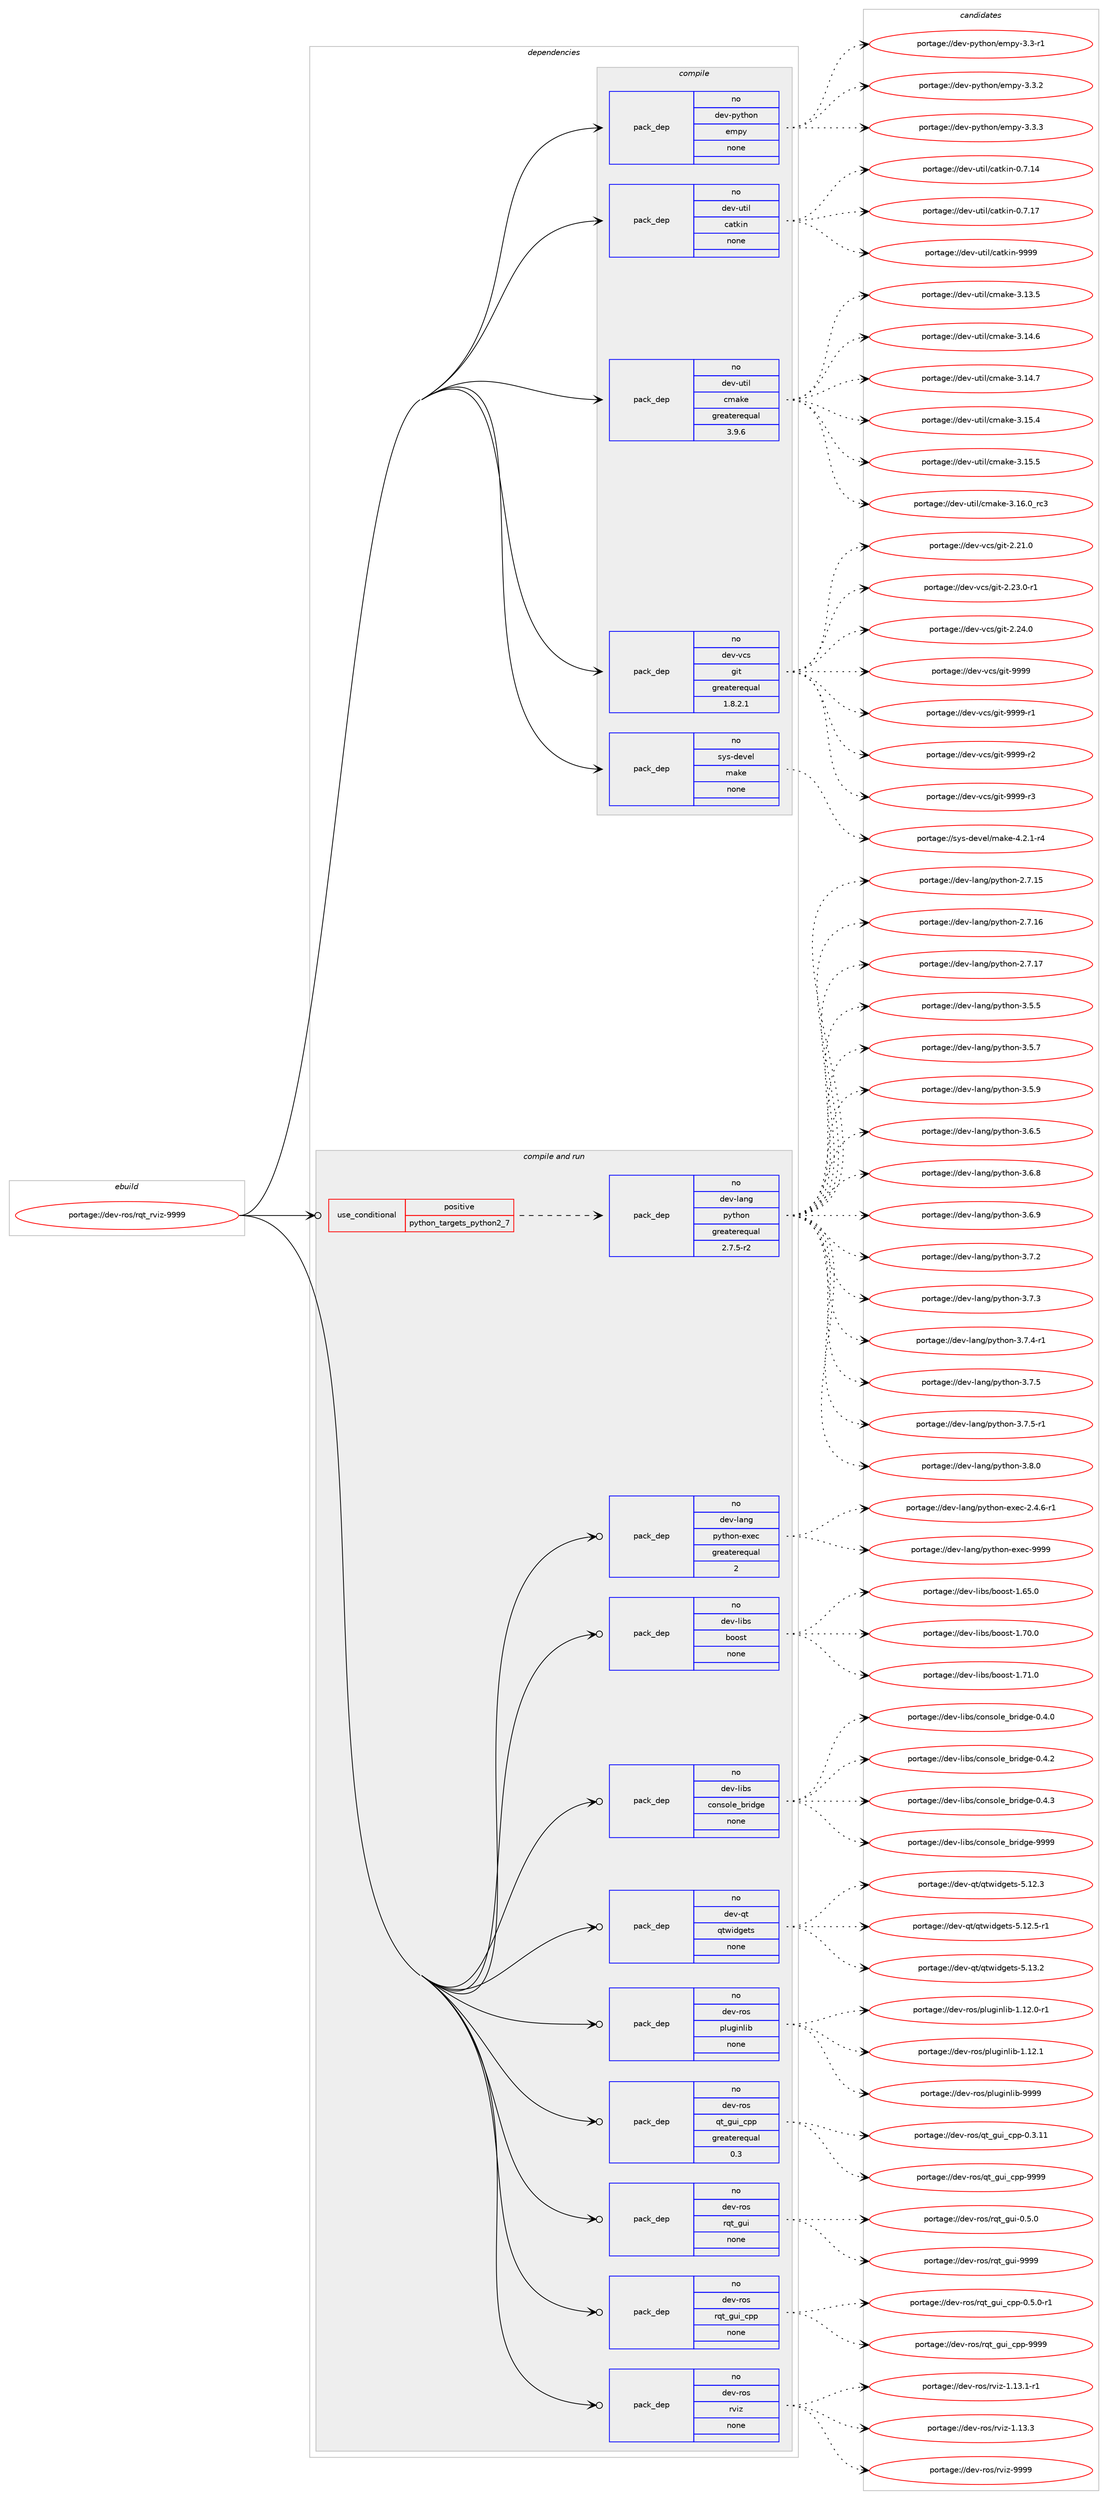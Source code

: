 digraph prolog {

# *************
# Graph options
# *************

newrank=true;
concentrate=true;
compound=true;
graph [rankdir=LR,fontname=Helvetica,fontsize=10,ranksep=1.5];#, ranksep=2.5, nodesep=0.2];
edge  [arrowhead=vee];
node  [fontname=Helvetica,fontsize=10];

# **********
# The ebuild
# **********

subgraph cluster_leftcol {
color=gray;
rank=same;
label=<<i>ebuild</i>>;
id [label="portage://dev-ros/rqt_rviz-9999", color=red, width=4, href="../dev-ros/rqt_rviz-9999.svg"];
}

# ****************
# The dependencies
# ****************

subgraph cluster_midcol {
color=gray;
label=<<i>dependencies</i>>;
subgraph cluster_compile {
fillcolor="#eeeeee";
style=filled;
label=<<i>compile</i>>;
subgraph pack153239 {
dependency201304 [label=<<TABLE BORDER="0" CELLBORDER="1" CELLSPACING="0" CELLPADDING="4" WIDTH="220"><TR><TD ROWSPAN="6" CELLPADDING="30">pack_dep</TD></TR><TR><TD WIDTH="110">no</TD></TR><TR><TD>dev-python</TD></TR><TR><TD>empy</TD></TR><TR><TD>none</TD></TR><TR><TD></TD></TR></TABLE>>, shape=none, color=blue];
}
id:e -> dependency201304:w [weight=20,style="solid",arrowhead="vee"];
subgraph pack153240 {
dependency201305 [label=<<TABLE BORDER="0" CELLBORDER="1" CELLSPACING="0" CELLPADDING="4" WIDTH="220"><TR><TD ROWSPAN="6" CELLPADDING="30">pack_dep</TD></TR><TR><TD WIDTH="110">no</TD></TR><TR><TD>dev-util</TD></TR><TR><TD>catkin</TD></TR><TR><TD>none</TD></TR><TR><TD></TD></TR></TABLE>>, shape=none, color=blue];
}
id:e -> dependency201305:w [weight=20,style="solid",arrowhead="vee"];
subgraph pack153241 {
dependency201306 [label=<<TABLE BORDER="0" CELLBORDER="1" CELLSPACING="0" CELLPADDING="4" WIDTH="220"><TR><TD ROWSPAN="6" CELLPADDING="30">pack_dep</TD></TR><TR><TD WIDTH="110">no</TD></TR><TR><TD>dev-util</TD></TR><TR><TD>cmake</TD></TR><TR><TD>greaterequal</TD></TR><TR><TD>3.9.6</TD></TR></TABLE>>, shape=none, color=blue];
}
id:e -> dependency201306:w [weight=20,style="solid",arrowhead="vee"];
subgraph pack153242 {
dependency201307 [label=<<TABLE BORDER="0" CELLBORDER="1" CELLSPACING="0" CELLPADDING="4" WIDTH="220"><TR><TD ROWSPAN="6" CELLPADDING="30">pack_dep</TD></TR><TR><TD WIDTH="110">no</TD></TR><TR><TD>dev-vcs</TD></TR><TR><TD>git</TD></TR><TR><TD>greaterequal</TD></TR><TR><TD>1.8.2.1</TD></TR></TABLE>>, shape=none, color=blue];
}
id:e -> dependency201307:w [weight=20,style="solid",arrowhead="vee"];
subgraph pack153243 {
dependency201308 [label=<<TABLE BORDER="0" CELLBORDER="1" CELLSPACING="0" CELLPADDING="4" WIDTH="220"><TR><TD ROWSPAN="6" CELLPADDING="30">pack_dep</TD></TR><TR><TD WIDTH="110">no</TD></TR><TR><TD>sys-devel</TD></TR><TR><TD>make</TD></TR><TR><TD>none</TD></TR><TR><TD></TD></TR></TABLE>>, shape=none, color=blue];
}
id:e -> dependency201308:w [weight=20,style="solid",arrowhead="vee"];
}
subgraph cluster_compileandrun {
fillcolor="#eeeeee";
style=filled;
label=<<i>compile and run</i>>;
subgraph cond44637 {
dependency201309 [label=<<TABLE BORDER="0" CELLBORDER="1" CELLSPACING="0" CELLPADDING="4"><TR><TD ROWSPAN="3" CELLPADDING="10">use_conditional</TD></TR><TR><TD>positive</TD></TR><TR><TD>python_targets_python2_7</TD></TR></TABLE>>, shape=none, color=red];
subgraph pack153244 {
dependency201310 [label=<<TABLE BORDER="0" CELLBORDER="1" CELLSPACING="0" CELLPADDING="4" WIDTH="220"><TR><TD ROWSPAN="6" CELLPADDING="30">pack_dep</TD></TR><TR><TD WIDTH="110">no</TD></TR><TR><TD>dev-lang</TD></TR><TR><TD>python</TD></TR><TR><TD>greaterequal</TD></TR><TR><TD>2.7.5-r2</TD></TR></TABLE>>, shape=none, color=blue];
}
dependency201309:e -> dependency201310:w [weight=20,style="dashed",arrowhead="vee"];
}
id:e -> dependency201309:w [weight=20,style="solid",arrowhead="odotvee"];
subgraph pack153245 {
dependency201311 [label=<<TABLE BORDER="0" CELLBORDER="1" CELLSPACING="0" CELLPADDING="4" WIDTH="220"><TR><TD ROWSPAN="6" CELLPADDING="30">pack_dep</TD></TR><TR><TD WIDTH="110">no</TD></TR><TR><TD>dev-lang</TD></TR><TR><TD>python-exec</TD></TR><TR><TD>greaterequal</TD></TR><TR><TD>2</TD></TR></TABLE>>, shape=none, color=blue];
}
id:e -> dependency201311:w [weight=20,style="solid",arrowhead="odotvee"];
subgraph pack153246 {
dependency201312 [label=<<TABLE BORDER="0" CELLBORDER="1" CELLSPACING="0" CELLPADDING="4" WIDTH="220"><TR><TD ROWSPAN="6" CELLPADDING="30">pack_dep</TD></TR><TR><TD WIDTH="110">no</TD></TR><TR><TD>dev-libs</TD></TR><TR><TD>boost</TD></TR><TR><TD>none</TD></TR><TR><TD></TD></TR></TABLE>>, shape=none, color=blue];
}
id:e -> dependency201312:w [weight=20,style="solid",arrowhead="odotvee"];
subgraph pack153247 {
dependency201313 [label=<<TABLE BORDER="0" CELLBORDER="1" CELLSPACING="0" CELLPADDING="4" WIDTH="220"><TR><TD ROWSPAN="6" CELLPADDING="30">pack_dep</TD></TR><TR><TD WIDTH="110">no</TD></TR><TR><TD>dev-libs</TD></TR><TR><TD>console_bridge</TD></TR><TR><TD>none</TD></TR><TR><TD></TD></TR></TABLE>>, shape=none, color=blue];
}
id:e -> dependency201313:w [weight=20,style="solid",arrowhead="odotvee"];
subgraph pack153248 {
dependency201314 [label=<<TABLE BORDER="0" CELLBORDER="1" CELLSPACING="0" CELLPADDING="4" WIDTH="220"><TR><TD ROWSPAN="6" CELLPADDING="30">pack_dep</TD></TR><TR><TD WIDTH="110">no</TD></TR><TR><TD>dev-qt</TD></TR><TR><TD>qtwidgets</TD></TR><TR><TD>none</TD></TR><TR><TD></TD></TR></TABLE>>, shape=none, color=blue];
}
id:e -> dependency201314:w [weight=20,style="solid",arrowhead="odotvee"];
subgraph pack153249 {
dependency201315 [label=<<TABLE BORDER="0" CELLBORDER="1" CELLSPACING="0" CELLPADDING="4" WIDTH="220"><TR><TD ROWSPAN="6" CELLPADDING="30">pack_dep</TD></TR><TR><TD WIDTH="110">no</TD></TR><TR><TD>dev-ros</TD></TR><TR><TD>pluginlib</TD></TR><TR><TD>none</TD></TR><TR><TD></TD></TR></TABLE>>, shape=none, color=blue];
}
id:e -> dependency201315:w [weight=20,style="solid",arrowhead="odotvee"];
subgraph pack153250 {
dependency201316 [label=<<TABLE BORDER="0" CELLBORDER="1" CELLSPACING="0" CELLPADDING="4" WIDTH="220"><TR><TD ROWSPAN="6" CELLPADDING="30">pack_dep</TD></TR><TR><TD WIDTH="110">no</TD></TR><TR><TD>dev-ros</TD></TR><TR><TD>qt_gui_cpp</TD></TR><TR><TD>greaterequal</TD></TR><TR><TD>0.3</TD></TR></TABLE>>, shape=none, color=blue];
}
id:e -> dependency201316:w [weight=20,style="solid",arrowhead="odotvee"];
subgraph pack153251 {
dependency201317 [label=<<TABLE BORDER="0" CELLBORDER="1" CELLSPACING="0" CELLPADDING="4" WIDTH="220"><TR><TD ROWSPAN="6" CELLPADDING="30">pack_dep</TD></TR><TR><TD WIDTH="110">no</TD></TR><TR><TD>dev-ros</TD></TR><TR><TD>rqt_gui</TD></TR><TR><TD>none</TD></TR><TR><TD></TD></TR></TABLE>>, shape=none, color=blue];
}
id:e -> dependency201317:w [weight=20,style="solid",arrowhead="odotvee"];
subgraph pack153252 {
dependency201318 [label=<<TABLE BORDER="0" CELLBORDER="1" CELLSPACING="0" CELLPADDING="4" WIDTH="220"><TR><TD ROWSPAN="6" CELLPADDING="30">pack_dep</TD></TR><TR><TD WIDTH="110">no</TD></TR><TR><TD>dev-ros</TD></TR><TR><TD>rqt_gui_cpp</TD></TR><TR><TD>none</TD></TR><TR><TD></TD></TR></TABLE>>, shape=none, color=blue];
}
id:e -> dependency201318:w [weight=20,style="solid",arrowhead="odotvee"];
subgraph pack153253 {
dependency201319 [label=<<TABLE BORDER="0" CELLBORDER="1" CELLSPACING="0" CELLPADDING="4" WIDTH="220"><TR><TD ROWSPAN="6" CELLPADDING="30">pack_dep</TD></TR><TR><TD WIDTH="110">no</TD></TR><TR><TD>dev-ros</TD></TR><TR><TD>rviz</TD></TR><TR><TD>none</TD></TR><TR><TD></TD></TR></TABLE>>, shape=none, color=blue];
}
id:e -> dependency201319:w [weight=20,style="solid",arrowhead="odotvee"];
}
subgraph cluster_run {
fillcolor="#eeeeee";
style=filled;
label=<<i>run</i>>;
}
}

# **************
# The candidates
# **************

subgraph cluster_choices {
rank=same;
color=gray;
label=<<i>candidates</i>>;

subgraph choice153239 {
color=black;
nodesep=1;
choiceportage1001011184511212111610411111047101109112121455146514511449 [label="portage://dev-python/empy-3.3-r1", color=red, width=4,href="../dev-python/empy-3.3-r1.svg"];
choiceportage1001011184511212111610411111047101109112121455146514650 [label="portage://dev-python/empy-3.3.2", color=red, width=4,href="../dev-python/empy-3.3.2.svg"];
choiceportage1001011184511212111610411111047101109112121455146514651 [label="portage://dev-python/empy-3.3.3", color=red, width=4,href="../dev-python/empy-3.3.3.svg"];
dependency201304:e -> choiceportage1001011184511212111610411111047101109112121455146514511449:w [style=dotted,weight="100"];
dependency201304:e -> choiceportage1001011184511212111610411111047101109112121455146514650:w [style=dotted,weight="100"];
dependency201304:e -> choiceportage1001011184511212111610411111047101109112121455146514651:w [style=dotted,weight="100"];
}
subgraph choice153240 {
color=black;
nodesep=1;
choiceportage1001011184511711610510847999711610710511045484655464952 [label="portage://dev-util/catkin-0.7.14", color=red, width=4,href="../dev-util/catkin-0.7.14.svg"];
choiceportage1001011184511711610510847999711610710511045484655464955 [label="portage://dev-util/catkin-0.7.17", color=red, width=4,href="../dev-util/catkin-0.7.17.svg"];
choiceportage100101118451171161051084799971161071051104557575757 [label="portage://dev-util/catkin-9999", color=red, width=4,href="../dev-util/catkin-9999.svg"];
dependency201305:e -> choiceportage1001011184511711610510847999711610710511045484655464952:w [style=dotted,weight="100"];
dependency201305:e -> choiceportage1001011184511711610510847999711610710511045484655464955:w [style=dotted,weight="100"];
dependency201305:e -> choiceportage100101118451171161051084799971161071051104557575757:w [style=dotted,weight="100"];
}
subgraph choice153241 {
color=black;
nodesep=1;
choiceportage1001011184511711610510847991099710710145514649514653 [label="portage://dev-util/cmake-3.13.5", color=red, width=4,href="../dev-util/cmake-3.13.5.svg"];
choiceportage1001011184511711610510847991099710710145514649524654 [label="portage://dev-util/cmake-3.14.6", color=red, width=4,href="../dev-util/cmake-3.14.6.svg"];
choiceportage1001011184511711610510847991099710710145514649524655 [label="portage://dev-util/cmake-3.14.7", color=red, width=4,href="../dev-util/cmake-3.14.7.svg"];
choiceportage1001011184511711610510847991099710710145514649534652 [label="portage://dev-util/cmake-3.15.4", color=red, width=4,href="../dev-util/cmake-3.15.4.svg"];
choiceportage1001011184511711610510847991099710710145514649534653 [label="portage://dev-util/cmake-3.15.5", color=red, width=4,href="../dev-util/cmake-3.15.5.svg"];
choiceportage1001011184511711610510847991099710710145514649544648951149951 [label="portage://dev-util/cmake-3.16.0_rc3", color=red, width=4,href="../dev-util/cmake-3.16.0_rc3.svg"];
dependency201306:e -> choiceportage1001011184511711610510847991099710710145514649514653:w [style=dotted,weight="100"];
dependency201306:e -> choiceportage1001011184511711610510847991099710710145514649524654:w [style=dotted,weight="100"];
dependency201306:e -> choiceportage1001011184511711610510847991099710710145514649524655:w [style=dotted,weight="100"];
dependency201306:e -> choiceportage1001011184511711610510847991099710710145514649534652:w [style=dotted,weight="100"];
dependency201306:e -> choiceportage1001011184511711610510847991099710710145514649534653:w [style=dotted,weight="100"];
dependency201306:e -> choiceportage1001011184511711610510847991099710710145514649544648951149951:w [style=dotted,weight="100"];
}
subgraph choice153242 {
color=black;
nodesep=1;
choiceportage10010111845118991154710310511645504650494648 [label="portage://dev-vcs/git-2.21.0", color=red, width=4,href="../dev-vcs/git-2.21.0.svg"];
choiceportage100101118451189911547103105116455046505146484511449 [label="portage://dev-vcs/git-2.23.0-r1", color=red, width=4,href="../dev-vcs/git-2.23.0-r1.svg"];
choiceportage10010111845118991154710310511645504650524648 [label="portage://dev-vcs/git-2.24.0", color=red, width=4,href="../dev-vcs/git-2.24.0.svg"];
choiceportage1001011184511899115471031051164557575757 [label="portage://dev-vcs/git-9999", color=red, width=4,href="../dev-vcs/git-9999.svg"];
choiceportage10010111845118991154710310511645575757574511449 [label="portage://dev-vcs/git-9999-r1", color=red, width=4,href="../dev-vcs/git-9999-r1.svg"];
choiceportage10010111845118991154710310511645575757574511450 [label="portage://dev-vcs/git-9999-r2", color=red, width=4,href="../dev-vcs/git-9999-r2.svg"];
choiceportage10010111845118991154710310511645575757574511451 [label="portage://dev-vcs/git-9999-r3", color=red, width=4,href="../dev-vcs/git-9999-r3.svg"];
dependency201307:e -> choiceportage10010111845118991154710310511645504650494648:w [style=dotted,weight="100"];
dependency201307:e -> choiceportage100101118451189911547103105116455046505146484511449:w [style=dotted,weight="100"];
dependency201307:e -> choiceportage10010111845118991154710310511645504650524648:w [style=dotted,weight="100"];
dependency201307:e -> choiceportage1001011184511899115471031051164557575757:w [style=dotted,weight="100"];
dependency201307:e -> choiceportage10010111845118991154710310511645575757574511449:w [style=dotted,weight="100"];
dependency201307:e -> choiceportage10010111845118991154710310511645575757574511450:w [style=dotted,weight="100"];
dependency201307:e -> choiceportage10010111845118991154710310511645575757574511451:w [style=dotted,weight="100"];
}
subgraph choice153243 {
color=black;
nodesep=1;
choiceportage1151211154510010111810110847109971071014552465046494511452 [label="portage://sys-devel/make-4.2.1-r4", color=red, width=4,href="../sys-devel/make-4.2.1-r4.svg"];
dependency201308:e -> choiceportage1151211154510010111810110847109971071014552465046494511452:w [style=dotted,weight="100"];
}
subgraph choice153244 {
color=black;
nodesep=1;
choiceportage10010111845108971101034711212111610411111045504655464953 [label="portage://dev-lang/python-2.7.15", color=red, width=4,href="../dev-lang/python-2.7.15.svg"];
choiceportage10010111845108971101034711212111610411111045504655464954 [label="portage://dev-lang/python-2.7.16", color=red, width=4,href="../dev-lang/python-2.7.16.svg"];
choiceportage10010111845108971101034711212111610411111045504655464955 [label="portage://dev-lang/python-2.7.17", color=red, width=4,href="../dev-lang/python-2.7.17.svg"];
choiceportage100101118451089711010347112121116104111110455146534653 [label="portage://dev-lang/python-3.5.5", color=red, width=4,href="../dev-lang/python-3.5.5.svg"];
choiceportage100101118451089711010347112121116104111110455146534655 [label="portage://dev-lang/python-3.5.7", color=red, width=4,href="../dev-lang/python-3.5.7.svg"];
choiceportage100101118451089711010347112121116104111110455146534657 [label="portage://dev-lang/python-3.5.9", color=red, width=4,href="../dev-lang/python-3.5.9.svg"];
choiceportage100101118451089711010347112121116104111110455146544653 [label="portage://dev-lang/python-3.6.5", color=red, width=4,href="../dev-lang/python-3.6.5.svg"];
choiceportage100101118451089711010347112121116104111110455146544656 [label="portage://dev-lang/python-3.6.8", color=red, width=4,href="../dev-lang/python-3.6.8.svg"];
choiceportage100101118451089711010347112121116104111110455146544657 [label="portage://dev-lang/python-3.6.9", color=red, width=4,href="../dev-lang/python-3.6.9.svg"];
choiceportage100101118451089711010347112121116104111110455146554650 [label="portage://dev-lang/python-3.7.2", color=red, width=4,href="../dev-lang/python-3.7.2.svg"];
choiceportage100101118451089711010347112121116104111110455146554651 [label="portage://dev-lang/python-3.7.3", color=red, width=4,href="../dev-lang/python-3.7.3.svg"];
choiceportage1001011184510897110103471121211161041111104551465546524511449 [label="portage://dev-lang/python-3.7.4-r1", color=red, width=4,href="../dev-lang/python-3.7.4-r1.svg"];
choiceportage100101118451089711010347112121116104111110455146554653 [label="portage://dev-lang/python-3.7.5", color=red, width=4,href="../dev-lang/python-3.7.5.svg"];
choiceportage1001011184510897110103471121211161041111104551465546534511449 [label="portage://dev-lang/python-3.7.5-r1", color=red, width=4,href="../dev-lang/python-3.7.5-r1.svg"];
choiceportage100101118451089711010347112121116104111110455146564648 [label="portage://dev-lang/python-3.8.0", color=red, width=4,href="../dev-lang/python-3.8.0.svg"];
dependency201310:e -> choiceportage10010111845108971101034711212111610411111045504655464953:w [style=dotted,weight="100"];
dependency201310:e -> choiceportage10010111845108971101034711212111610411111045504655464954:w [style=dotted,weight="100"];
dependency201310:e -> choiceportage10010111845108971101034711212111610411111045504655464955:w [style=dotted,weight="100"];
dependency201310:e -> choiceportage100101118451089711010347112121116104111110455146534653:w [style=dotted,weight="100"];
dependency201310:e -> choiceportage100101118451089711010347112121116104111110455146534655:w [style=dotted,weight="100"];
dependency201310:e -> choiceportage100101118451089711010347112121116104111110455146534657:w [style=dotted,weight="100"];
dependency201310:e -> choiceportage100101118451089711010347112121116104111110455146544653:w [style=dotted,weight="100"];
dependency201310:e -> choiceportage100101118451089711010347112121116104111110455146544656:w [style=dotted,weight="100"];
dependency201310:e -> choiceportage100101118451089711010347112121116104111110455146544657:w [style=dotted,weight="100"];
dependency201310:e -> choiceportage100101118451089711010347112121116104111110455146554650:w [style=dotted,weight="100"];
dependency201310:e -> choiceportage100101118451089711010347112121116104111110455146554651:w [style=dotted,weight="100"];
dependency201310:e -> choiceportage1001011184510897110103471121211161041111104551465546524511449:w [style=dotted,weight="100"];
dependency201310:e -> choiceportage100101118451089711010347112121116104111110455146554653:w [style=dotted,weight="100"];
dependency201310:e -> choiceportage1001011184510897110103471121211161041111104551465546534511449:w [style=dotted,weight="100"];
dependency201310:e -> choiceportage100101118451089711010347112121116104111110455146564648:w [style=dotted,weight="100"];
}
subgraph choice153245 {
color=black;
nodesep=1;
choiceportage10010111845108971101034711212111610411111045101120101994550465246544511449 [label="portage://dev-lang/python-exec-2.4.6-r1", color=red, width=4,href="../dev-lang/python-exec-2.4.6-r1.svg"];
choiceportage10010111845108971101034711212111610411111045101120101994557575757 [label="portage://dev-lang/python-exec-9999", color=red, width=4,href="../dev-lang/python-exec-9999.svg"];
dependency201311:e -> choiceportage10010111845108971101034711212111610411111045101120101994550465246544511449:w [style=dotted,weight="100"];
dependency201311:e -> choiceportage10010111845108971101034711212111610411111045101120101994557575757:w [style=dotted,weight="100"];
}
subgraph choice153246 {
color=black;
nodesep=1;
choiceportage1001011184510810598115479811111111511645494654534648 [label="portage://dev-libs/boost-1.65.0", color=red, width=4,href="../dev-libs/boost-1.65.0.svg"];
choiceportage1001011184510810598115479811111111511645494655484648 [label="portage://dev-libs/boost-1.70.0", color=red, width=4,href="../dev-libs/boost-1.70.0.svg"];
choiceportage1001011184510810598115479811111111511645494655494648 [label="portage://dev-libs/boost-1.71.0", color=red, width=4,href="../dev-libs/boost-1.71.0.svg"];
dependency201312:e -> choiceportage1001011184510810598115479811111111511645494654534648:w [style=dotted,weight="100"];
dependency201312:e -> choiceportage1001011184510810598115479811111111511645494655484648:w [style=dotted,weight="100"];
dependency201312:e -> choiceportage1001011184510810598115479811111111511645494655494648:w [style=dotted,weight="100"];
}
subgraph choice153247 {
color=black;
nodesep=1;
choiceportage100101118451081059811547991111101151111081019598114105100103101454846524648 [label="portage://dev-libs/console_bridge-0.4.0", color=red, width=4,href="../dev-libs/console_bridge-0.4.0.svg"];
choiceportage100101118451081059811547991111101151111081019598114105100103101454846524650 [label="portage://dev-libs/console_bridge-0.4.2", color=red, width=4,href="../dev-libs/console_bridge-0.4.2.svg"];
choiceportage100101118451081059811547991111101151111081019598114105100103101454846524651 [label="portage://dev-libs/console_bridge-0.4.3", color=red, width=4,href="../dev-libs/console_bridge-0.4.3.svg"];
choiceportage1001011184510810598115479911111011511110810195981141051001031014557575757 [label="portage://dev-libs/console_bridge-9999", color=red, width=4,href="../dev-libs/console_bridge-9999.svg"];
dependency201313:e -> choiceportage100101118451081059811547991111101151111081019598114105100103101454846524648:w [style=dotted,weight="100"];
dependency201313:e -> choiceportage100101118451081059811547991111101151111081019598114105100103101454846524650:w [style=dotted,weight="100"];
dependency201313:e -> choiceportage100101118451081059811547991111101151111081019598114105100103101454846524651:w [style=dotted,weight="100"];
dependency201313:e -> choiceportage1001011184510810598115479911111011511110810195981141051001031014557575757:w [style=dotted,weight="100"];
}
subgraph choice153248 {
color=black;
nodesep=1;
choiceportage100101118451131164711311611910510010310111611545534649504651 [label="portage://dev-qt/qtwidgets-5.12.3", color=red, width=4,href="../dev-qt/qtwidgets-5.12.3.svg"];
choiceportage1001011184511311647113116119105100103101116115455346495046534511449 [label="portage://dev-qt/qtwidgets-5.12.5-r1", color=red, width=4,href="../dev-qt/qtwidgets-5.12.5-r1.svg"];
choiceportage100101118451131164711311611910510010310111611545534649514650 [label="portage://dev-qt/qtwidgets-5.13.2", color=red, width=4,href="../dev-qt/qtwidgets-5.13.2.svg"];
dependency201314:e -> choiceportage100101118451131164711311611910510010310111611545534649504651:w [style=dotted,weight="100"];
dependency201314:e -> choiceportage1001011184511311647113116119105100103101116115455346495046534511449:w [style=dotted,weight="100"];
dependency201314:e -> choiceportage100101118451131164711311611910510010310111611545534649514650:w [style=dotted,weight="100"];
}
subgraph choice153249 {
color=black;
nodesep=1;
choiceportage100101118451141111154711210811710310511010810598454946495046484511449 [label="portage://dev-ros/pluginlib-1.12.0-r1", color=red, width=4,href="../dev-ros/pluginlib-1.12.0-r1.svg"];
choiceportage10010111845114111115471121081171031051101081059845494649504649 [label="portage://dev-ros/pluginlib-1.12.1", color=red, width=4,href="../dev-ros/pluginlib-1.12.1.svg"];
choiceportage1001011184511411111547112108117103105110108105984557575757 [label="portage://dev-ros/pluginlib-9999", color=red, width=4,href="../dev-ros/pluginlib-9999.svg"];
dependency201315:e -> choiceportage100101118451141111154711210811710310511010810598454946495046484511449:w [style=dotted,weight="100"];
dependency201315:e -> choiceportage10010111845114111115471121081171031051101081059845494649504649:w [style=dotted,weight="100"];
dependency201315:e -> choiceportage1001011184511411111547112108117103105110108105984557575757:w [style=dotted,weight="100"];
}
subgraph choice153250 {
color=black;
nodesep=1;
choiceportage100101118451141111154711311695103117105959911211245484651464949 [label="portage://dev-ros/qt_gui_cpp-0.3.11", color=red, width=4,href="../dev-ros/qt_gui_cpp-0.3.11.svg"];
choiceportage10010111845114111115471131169510311710595991121124557575757 [label="portage://dev-ros/qt_gui_cpp-9999", color=red, width=4,href="../dev-ros/qt_gui_cpp-9999.svg"];
dependency201316:e -> choiceportage100101118451141111154711311695103117105959911211245484651464949:w [style=dotted,weight="100"];
dependency201316:e -> choiceportage10010111845114111115471131169510311710595991121124557575757:w [style=dotted,weight="100"];
}
subgraph choice153251 {
color=black;
nodesep=1;
choiceportage100101118451141111154711411311695103117105454846534648 [label="portage://dev-ros/rqt_gui-0.5.0", color=red, width=4,href="../dev-ros/rqt_gui-0.5.0.svg"];
choiceportage1001011184511411111547114113116951031171054557575757 [label="portage://dev-ros/rqt_gui-9999", color=red, width=4,href="../dev-ros/rqt_gui-9999.svg"];
dependency201317:e -> choiceportage100101118451141111154711411311695103117105454846534648:w [style=dotted,weight="100"];
dependency201317:e -> choiceportage1001011184511411111547114113116951031171054557575757:w [style=dotted,weight="100"];
}
subgraph choice153252 {
color=black;
nodesep=1;
choiceportage10010111845114111115471141131169510311710595991121124548465346484511449 [label="portage://dev-ros/rqt_gui_cpp-0.5.0-r1", color=red, width=4,href="../dev-ros/rqt_gui_cpp-0.5.0-r1.svg"];
choiceportage10010111845114111115471141131169510311710595991121124557575757 [label="portage://dev-ros/rqt_gui_cpp-9999", color=red, width=4,href="../dev-ros/rqt_gui_cpp-9999.svg"];
dependency201318:e -> choiceportage10010111845114111115471141131169510311710595991121124548465346484511449:w [style=dotted,weight="100"];
dependency201318:e -> choiceportage10010111845114111115471141131169510311710595991121124557575757:w [style=dotted,weight="100"];
}
subgraph choice153253 {
color=black;
nodesep=1;
choiceportage1001011184511411111547114118105122454946495146494511449 [label="portage://dev-ros/rviz-1.13.1-r1", color=red, width=4,href="../dev-ros/rviz-1.13.1-r1.svg"];
choiceportage100101118451141111154711411810512245494649514651 [label="portage://dev-ros/rviz-1.13.3", color=red, width=4,href="../dev-ros/rviz-1.13.3.svg"];
choiceportage10010111845114111115471141181051224557575757 [label="portage://dev-ros/rviz-9999", color=red, width=4,href="../dev-ros/rviz-9999.svg"];
dependency201319:e -> choiceportage1001011184511411111547114118105122454946495146494511449:w [style=dotted,weight="100"];
dependency201319:e -> choiceportage100101118451141111154711411810512245494649514651:w [style=dotted,weight="100"];
dependency201319:e -> choiceportage10010111845114111115471141181051224557575757:w [style=dotted,weight="100"];
}
}

}
